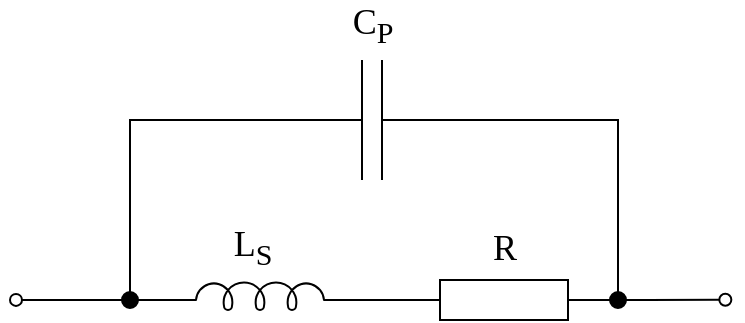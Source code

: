 <mxfile version="24.4.13" type="device">
  <diagram name="Page-1" id="iDxwWD44WBLt02RZWcYJ">
    <mxGraphModel dx="537" dy="429" grid="1" gridSize="1" guides="1" tooltips="1" connect="1" arrows="1" fold="1" page="1" pageScale="1" pageWidth="827" pageHeight="1169" math="0" shadow="0">
      <root>
        <mxCell id="0" />
        <mxCell id="1" parent="0" />
        <mxCell id="EcSJVfE4H8aMHdNwegmC-13" style="edgeStyle=orthogonalEdgeStyle;rounded=0;orthogonalLoop=1;jettySize=auto;html=1;exitX=1;exitY=0.5;exitDx=0;exitDy=0;exitPerimeter=0;entryX=0;entryY=0.5;entryDx=0;entryDy=0;endArrow=none;endFill=0;" parent="1" source="EcSJVfE4H8aMHdNwegmC-1" target="EcSJVfE4H8aMHdNwegmC-10" edge="1">
          <mxGeometry relative="1" as="geometry" />
        </mxCell>
        <mxCell id="EcSJVfE4H8aMHdNwegmC-1" value="" style="pointerEvents=1;verticalLabelPosition=bottom;shadow=0;dashed=0;align=center;html=1;verticalAlign=top;shape=mxgraph.electrical.resistors.resistor_1;" parent="1" vertex="1">
          <mxGeometry x="330" y="330" width="100" height="20" as="geometry" />
        </mxCell>
        <mxCell id="EcSJVfE4H8aMHdNwegmC-18" style="edgeStyle=orthogonalEdgeStyle;rounded=0;orthogonalLoop=1;jettySize=auto;html=1;exitX=1;exitY=0.5;exitDx=0;exitDy=0;exitPerimeter=0;entryX=0.5;entryY=0;entryDx=0;entryDy=0;endArrow=none;endFill=0;" parent="1" source="EcSJVfE4H8aMHdNwegmC-2" target="EcSJVfE4H8aMHdNwegmC-10" edge="1">
          <mxGeometry relative="1" as="geometry">
            <Array as="points">
              <mxPoint x="437" y="250" />
            </Array>
          </mxGeometry>
        </mxCell>
        <mxCell id="EcSJVfE4H8aMHdNwegmC-29" style="edgeStyle=orthogonalEdgeStyle;rounded=0;orthogonalLoop=1;jettySize=auto;html=1;exitX=0;exitY=0.5;exitDx=0;exitDy=0;exitPerimeter=0;entryX=0.5;entryY=0;entryDx=0;entryDy=0;endArrow=none;endFill=0;" parent="1" source="EcSJVfE4H8aMHdNwegmC-2" target="EcSJVfE4H8aMHdNwegmC-14" edge="1">
          <mxGeometry relative="1" as="geometry" />
        </mxCell>
        <mxCell id="EcSJVfE4H8aMHdNwegmC-2" value="" style="pointerEvents=1;verticalLabelPosition=bottom;shadow=0;dashed=0;align=center;html=1;verticalAlign=top;shape=mxgraph.electrical.capacitors.capacitor_1;" parent="1" vertex="1">
          <mxGeometry x="264" y="220" width="100" height="60" as="geometry" />
        </mxCell>
        <mxCell id="EcSJVfE4H8aMHdNwegmC-28" style="edgeStyle=orthogonalEdgeStyle;rounded=0;orthogonalLoop=1;jettySize=auto;html=1;exitX=0;exitY=0.645;exitDx=0;exitDy=0;exitPerimeter=0;entryX=1;entryY=0.5;entryDx=0;entryDy=0;endArrow=none;endFill=0;" parent="1" source="EcSJVfE4H8aMHdNwegmC-7" target="EcSJVfE4H8aMHdNwegmC-14" edge="1">
          <mxGeometry relative="1" as="geometry" />
        </mxCell>
        <mxCell id="EcSJVfE4H8aMHdNwegmC-7" value="" style="pointerEvents=1;verticalLabelPosition=bottom;shadow=0;dashed=0;align=center;html=1;verticalAlign=top;shape=mxgraph.electrical.inductors.inductor_5;" parent="1" vertex="1">
          <mxGeometry x="208" y="331" width="100" height="14" as="geometry" />
        </mxCell>
        <mxCell id="EcSJVfE4H8aMHdNwegmC-35" style="edgeStyle=orthogonalEdgeStyle;rounded=0;orthogonalLoop=1;jettySize=auto;html=1;endArrow=oval;endFill=0;" parent="1" edge="1">
          <mxGeometry relative="1" as="geometry">
            <mxPoint x="490.672" y="339.897" as="targetPoint" />
            <mxPoint x="412" y="340" as="sourcePoint" />
            <Array as="points">
              <mxPoint x="452" y="339" />
            </Array>
          </mxGeometry>
        </mxCell>
        <mxCell id="EcSJVfE4H8aMHdNwegmC-10" value="" style="ellipse;whiteSpace=wrap;html=1;aspect=fixed;fillColor=#000000;" parent="1" vertex="1">
          <mxGeometry x="433" y="336" width="8" height="8" as="geometry" />
        </mxCell>
        <mxCell id="EcSJVfE4H8aMHdNwegmC-30" style="edgeStyle=orthogonalEdgeStyle;rounded=0;orthogonalLoop=1;jettySize=auto;html=1;exitX=0;exitY=0.5;exitDx=0;exitDy=0;endArrow=oval;endFill=0;" parent="1" source="EcSJVfE4H8aMHdNwegmC-14" edge="1">
          <mxGeometry relative="1" as="geometry">
            <mxPoint x="136" y="339.953" as="targetPoint" />
          </mxGeometry>
        </mxCell>
        <mxCell id="EcSJVfE4H8aMHdNwegmC-14" value="" style="ellipse;whiteSpace=wrap;html=1;aspect=fixed;fillColor=#000000;" parent="1" vertex="1">
          <mxGeometry x="189" y="336" width="8" height="8" as="geometry" />
        </mxCell>
        <mxCell id="EcSJVfE4H8aMHdNwegmC-22" value="&lt;font style=&quot;font-size: 18px;&quot; face=&quot;Times New Roman&quot;&gt;C&lt;sub&gt;P&lt;/sub&gt;&lt;/font&gt;" style="text;strokeColor=none;align=center;fillColor=none;html=1;verticalAlign=middle;whiteSpace=wrap;rounded=0;fontSize=18;" parent="1" vertex="1">
          <mxGeometry x="300.5" y="190" width="27" height="25" as="geometry" />
        </mxCell>
        <mxCell id="EcSJVfE4H8aMHdNwegmC-23" value="&lt;font style=&quot;font-size: 18px;&quot; face=&quot;Times New Roman&quot;&gt;R&lt;/font&gt;" style="text;strokeColor=none;align=center;fillColor=none;html=1;verticalAlign=middle;whiteSpace=wrap;rounded=0;fontSize=18;" parent="1" vertex="1">
          <mxGeometry x="366.5" y="301" width="27" height="25" as="geometry" />
        </mxCell>
        <mxCell id="EcSJVfE4H8aMHdNwegmC-24" value="&lt;font style=&quot;font-size: 18px;&quot; face=&quot;Times New Roman&quot;&gt;L&lt;sub&gt;S&lt;/sub&gt;&lt;/font&gt;" style="text;strokeColor=none;align=center;fillColor=none;html=1;verticalAlign=middle;whiteSpace=wrap;rounded=0;fontSize=18;" parent="1" vertex="1">
          <mxGeometry x="241" y="301" width="27" height="25" as="geometry" />
        </mxCell>
        <mxCell id="EcSJVfE4H8aMHdNwegmC-26" style="edgeStyle=orthogonalEdgeStyle;rounded=0;orthogonalLoop=1;jettySize=auto;html=1;exitX=0;exitY=0.5;exitDx=0;exitDy=0;exitPerimeter=0;entryX=1;entryY=0.645;entryDx=0;entryDy=0;entryPerimeter=0;endArrow=none;endFill=0;" parent="1" source="EcSJVfE4H8aMHdNwegmC-1" target="EcSJVfE4H8aMHdNwegmC-7" edge="1">
          <mxGeometry relative="1" as="geometry" />
        </mxCell>
      </root>
    </mxGraphModel>
  </diagram>
</mxfile>

